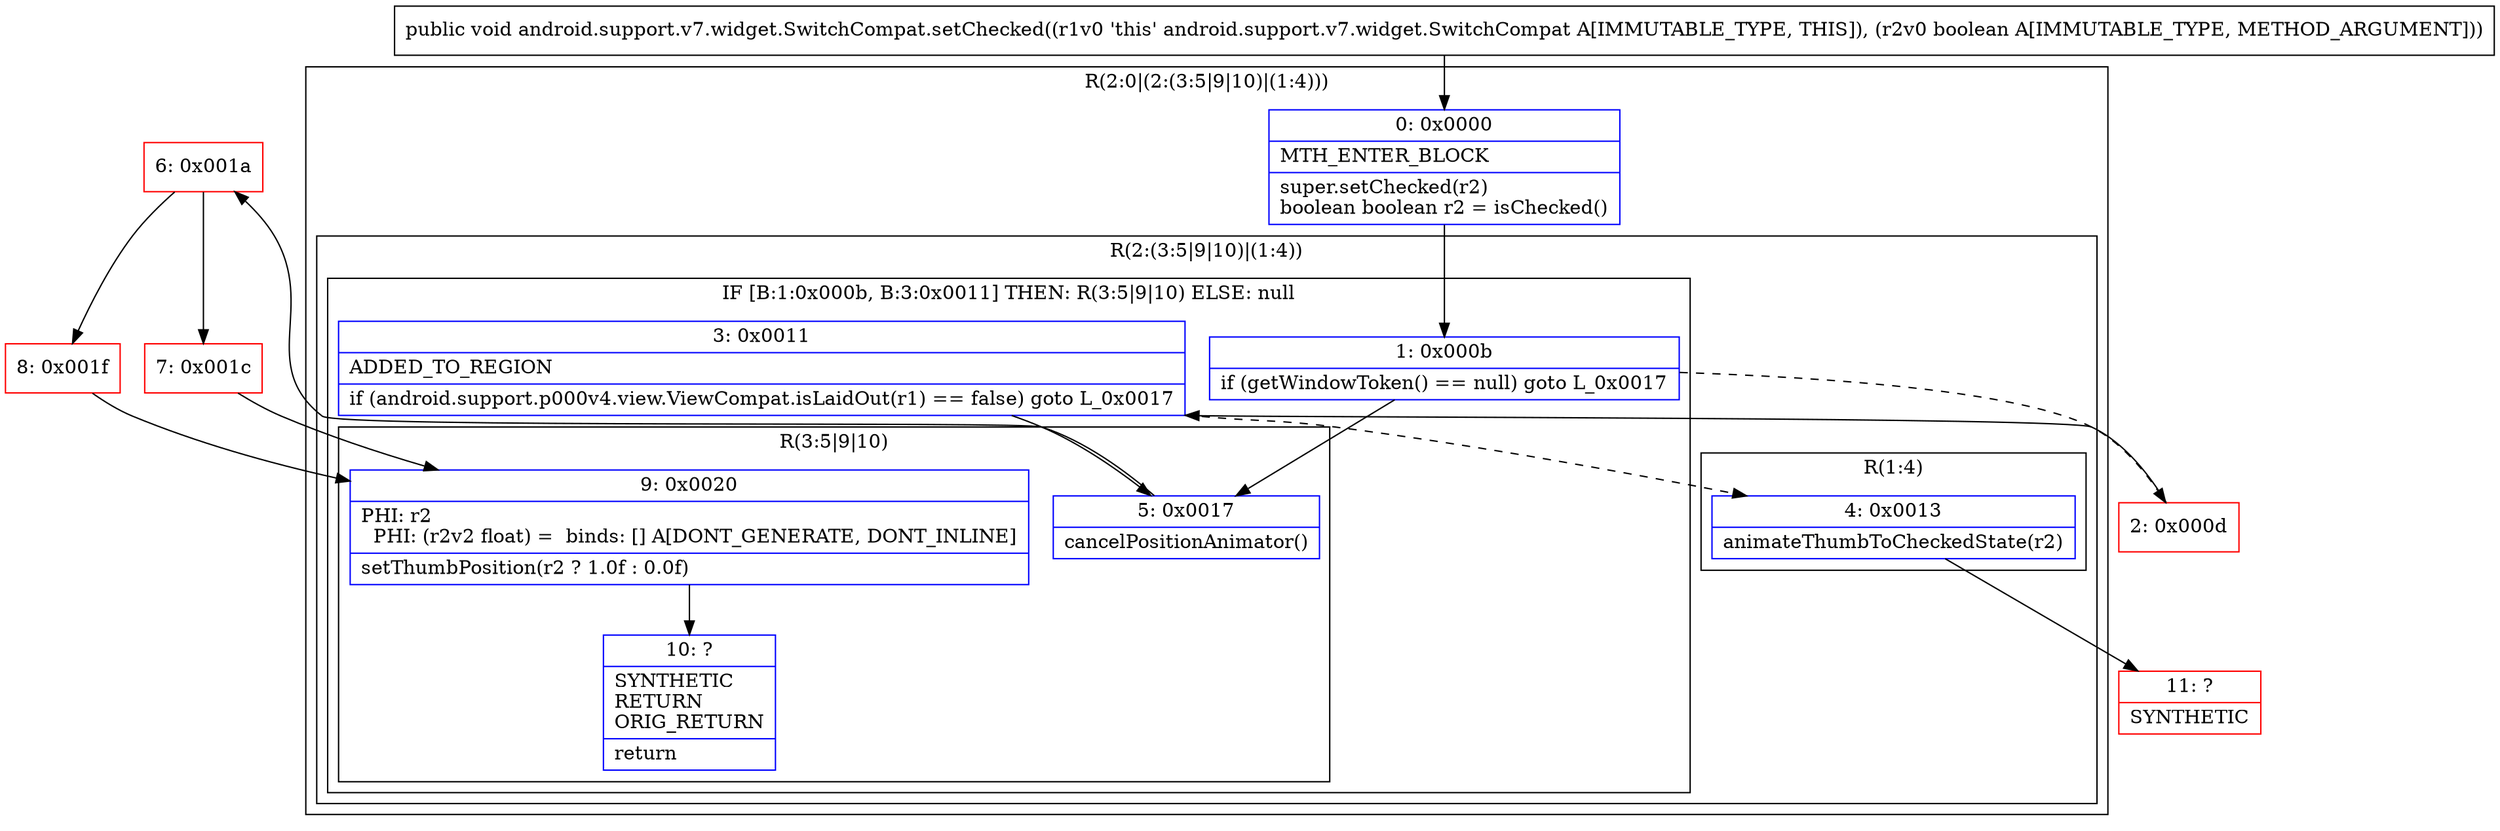 digraph "CFG forandroid.support.v7.widget.SwitchCompat.setChecked(Z)V" {
subgraph cluster_Region_560445516 {
label = "R(2:0|(2:(3:5|9|10)|(1:4)))";
node [shape=record,color=blue];
Node_0 [shape=record,label="{0\:\ 0x0000|MTH_ENTER_BLOCK\l|super.setChecked(r2)\lboolean boolean r2 = isChecked()\l}"];
subgraph cluster_Region_569506616 {
label = "R(2:(3:5|9|10)|(1:4))";
node [shape=record,color=blue];
subgraph cluster_IfRegion_1836607578 {
label = "IF [B:1:0x000b, B:3:0x0011] THEN: R(3:5|9|10) ELSE: null";
node [shape=record,color=blue];
Node_1 [shape=record,label="{1\:\ 0x000b|if (getWindowToken() == null) goto L_0x0017\l}"];
Node_3 [shape=record,label="{3\:\ 0x0011|ADDED_TO_REGION\l|if (android.support.p000v4.view.ViewCompat.isLaidOut(r1) == false) goto L_0x0017\l}"];
subgraph cluster_Region_190083359 {
label = "R(3:5|9|10)";
node [shape=record,color=blue];
Node_5 [shape=record,label="{5\:\ 0x0017|cancelPositionAnimator()\l}"];
Node_9 [shape=record,label="{9\:\ 0x0020|PHI: r2 \l  PHI: (r2v2 float) =  binds: [] A[DONT_GENERATE, DONT_INLINE]\l|setThumbPosition(r2 ? 1.0f : 0.0f)\l}"];
Node_10 [shape=record,label="{10\:\ ?|SYNTHETIC\lRETURN\lORIG_RETURN\l|return\l}"];
}
}
subgraph cluster_Region_469218932 {
label = "R(1:4)";
node [shape=record,color=blue];
Node_4 [shape=record,label="{4\:\ 0x0013|animateThumbToCheckedState(r2)\l}"];
}
}
}
Node_2 [shape=record,color=red,label="{2\:\ 0x000d}"];
Node_6 [shape=record,color=red,label="{6\:\ 0x001a}"];
Node_7 [shape=record,color=red,label="{7\:\ 0x001c}"];
Node_8 [shape=record,color=red,label="{8\:\ 0x001f}"];
Node_11 [shape=record,color=red,label="{11\:\ ?|SYNTHETIC\l}"];
MethodNode[shape=record,label="{public void android.support.v7.widget.SwitchCompat.setChecked((r1v0 'this' android.support.v7.widget.SwitchCompat A[IMMUTABLE_TYPE, THIS]), (r2v0 boolean A[IMMUTABLE_TYPE, METHOD_ARGUMENT])) }"];
MethodNode -> Node_0;
Node_0 -> Node_1;
Node_1 -> Node_2[style=dashed];
Node_1 -> Node_5;
Node_3 -> Node_4[style=dashed];
Node_3 -> Node_5;
Node_5 -> Node_6;
Node_9 -> Node_10;
Node_4 -> Node_11;
Node_2 -> Node_3;
Node_6 -> Node_7;
Node_6 -> Node_8;
Node_7 -> Node_9;
Node_8 -> Node_9;
}

